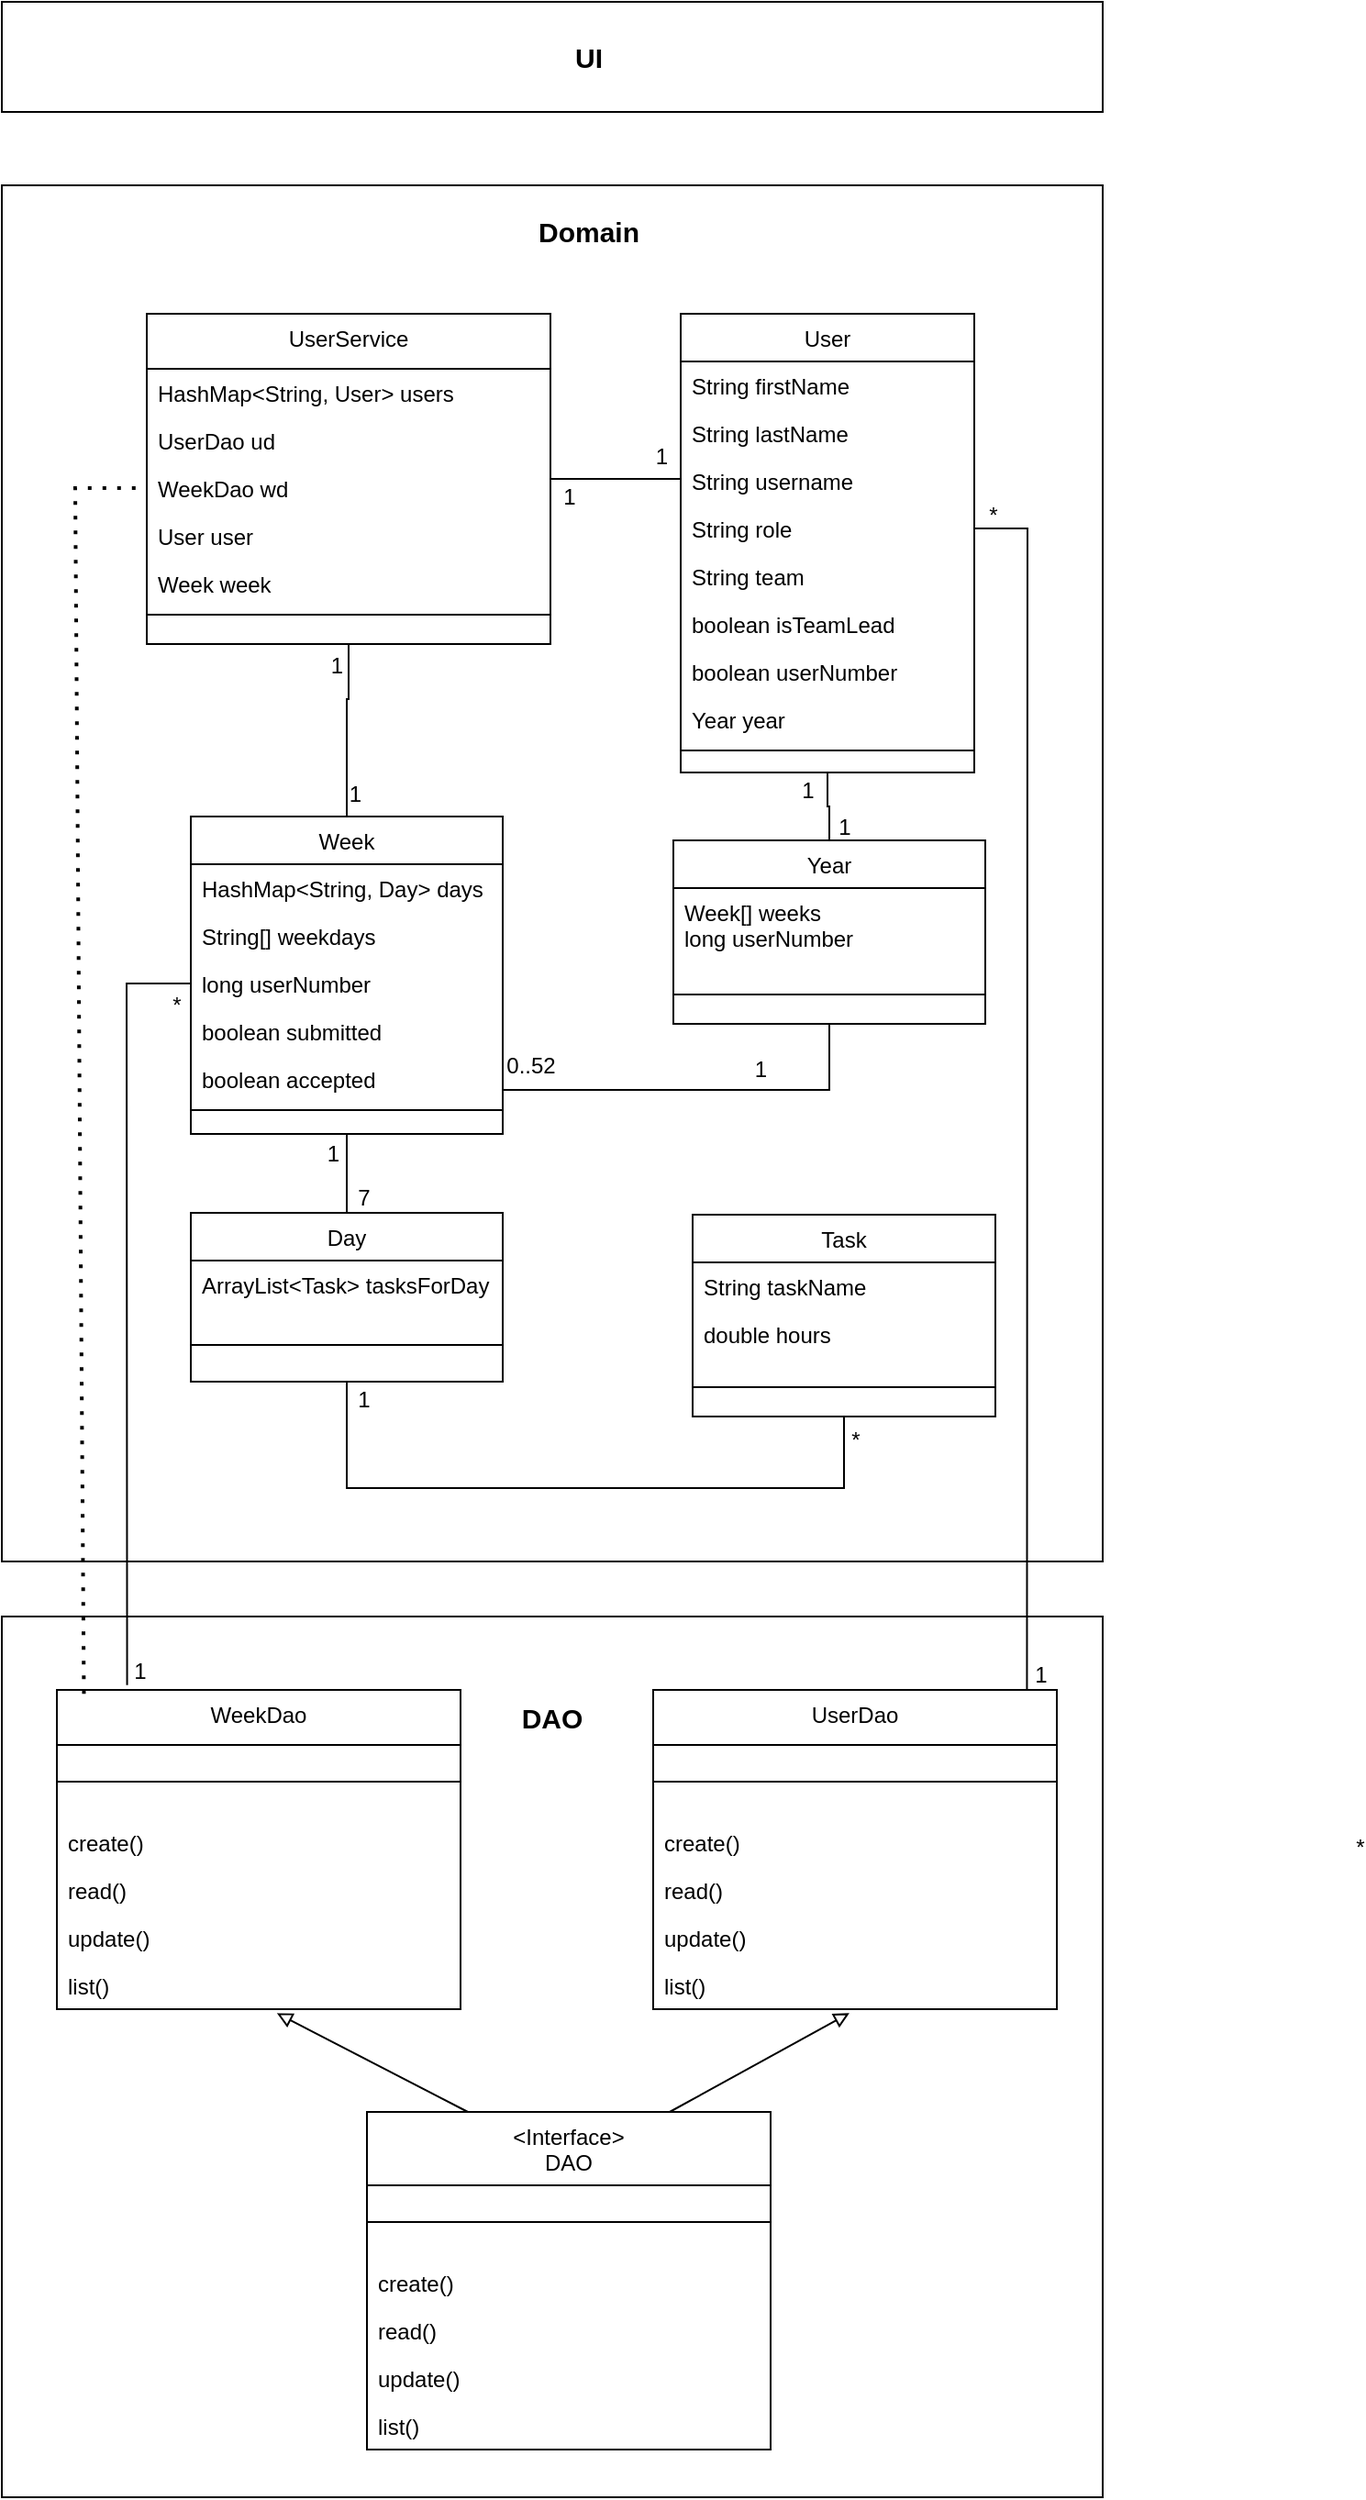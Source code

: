 <mxfile version="16.0.0" type="github">
  <diagram id="C5RBs43oDa-KdzZeNtuy" name="Page-1">
    <mxGraphModel dx="1673" dy="965" grid="1" gridSize="10" guides="1" tooltips="1" connect="1" arrows="1" fold="1" page="1" pageScale="1" pageWidth="827" pageHeight="1169" math="0" shadow="0">
      <root>
        <mxCell id="WIyWlLk6GJQsqaUBKTNV-0" />
        <mxCell id="WIyWlLk6GJQsqaUBKTNV-1" parent="WIyWlLk6GJQsqaUBKTNV-0" />
        <mxCell id="d8uE0gsQv6_qos6E1JH1-92" value="" style="rounded=0;whiteSpace=wrap;html=1;fontSize=13;" vertex="1" parent="WIyWlLk6GJQsqaUBKTNV-1">
          <mxGeometry x="200" y="1060" width="600" height="480" as="geometry" />
        </mxCell>
        <mxCell id="d8uE0gsQv6_qos6E1JH1-51" value="" style="rounded=0;whiteSpace=wrap;html=1;fontSize=12;" vertex="1" parent="WIyWlLk6GJQsqaUBKTNV-1">
          <mxGeometry x="200" y="280" width="600" height="750" as="geometry" />
        </mxCell>
        <mxCell id="zkfFHV4jXpPFQw0GAbJ--0" value="User" style="swimlane;fontStyle=0;align=center;verticalAlign=top;childLayout=stackLayout;horizontal=1;startSize=26;horizontalStack=0;resizeParent=1;resizeLast=0;collapsible=1;marginBottom=0;rounded=0;shadow=0;strokeWidth=1;" parent="WIyWlLk6GJQsqaUBKTNV-1" vertex="1">
          <mxGeometry x="570" y="350" width="160" height="250" as="geometry">
            <mxRectangle x="230" y="140" width="160" height="26" as="alternateBounds" />
          </mxGeometry>
        </mxCell>
        <mxCell id="zkfFHV4jXpPFQw0GAbJ--1" value="String firstName" style="text;align=left;verticalAlign=top;spacingLeft=4;spacingRight=4;overflow=hidden;rotatable=0;points=[[0,0.5],[1,0.5]];portConstraint=eastwest;" parent="zkfFHV4jXpPFQw0GAbJ--0" vertex="1">
          <mxGeometry y="26" width="160" height="26" as="geometry" />
        </mxCell>
        <mxCell id="zkfFHV4jXpPFQw0GAbJ--2" value="String lastName" style="text;align=left;verticalAlign=top;spacingLeft=4;spacingRight=4;overflow=hidden;rotatable=0;points=[[0,0.5],[1,0.5]];portConstraint=eastwest;rounded=0;shadow=0;html=0;" parent="zkfFHV4jXpPFQw0GAbJ--0" vertex="1">
          <mxGeometry y="52" width="160" height="26" as="geometry" />
        </mxCell>
        <mxCell id="zkfFHV4jXpPFQw0GAbJ--3" value="String username" style="text;align=left;verticalAlign=top;spacingLeft=4;spacingRight=4;overflow=hidden;rotatable=0;points=[[0,0.5],[1,0.5]];portConstraint=eastwest;rounded=0;shadow=0;html=0;" parent="zkfFHV4jXpPFQw0GAbJ--0" vertex="1">
          <mxGeometry y="78" width="160" height="26" as="geometry" />
        </mxCell>
        <mxCell id="d8uE0gsQv6_qos6E1JH1-33" value="String role" style="text;align=left;verticalAlign=top;spacingLeft=4;spacingRight=4;overflow=hidden;rotatable=0;points=[[0,0.5],[1,0.5]];portConstraint=eastwest;rounded=0;shadow=0;html=0;" vertex="1" parent="zkfFHV4jXpPFQw0GAbJ--0">
          <mxGeometry y="104" width="160" height="26" as="geometry" />
        </mxCell>
        <mxCell id="d8uE0gsQv6_qos6E1JH1-34" value="String team" style="text;align=left;verticalAlign=top;spacingLeft=4;spacingRight=4;overflow=hidden;rotatable=0;points=[[0,0.5],[1,0.5]];portConstraint=eastwest;rounded=0;shadow=0;html=0;" vertex="1" parent="zkfFHV4jXpPFQw0GAbJ--0">
          <mxGeometry y="130" width="160" height="26" as="geometry" />
        </mxCell>
        <mxCell id="d8uE0gsQv6_qos6E1JH1-32" value="boolean isTeamLead" style="text;align=left;verticalAlign=top;spacingLeft=4;spacingRight=4;overflow=hidden;rotatable=0;points=[[0,0.5],[1,0.5]];portConstraint=eastwest;rounded=0;shadow=0;html=0;" vertex="1" parent="zkfFHV4jXpPFQw0GAbJ--0">
          <mxGeometry y="156" width="160" height="26" as="geometry" />
        </mxCell>
        <mxCell id="d8uE0gsQv6_qos6E1JH1-35" value="boolean userNumber" style="text;align=left;verticalAlign=top;spacingLeft=4;spacingRight=4;overflow=hidden;rotatable=0;points=[[0,0.5],[1,0.5]];portConstraint=eastwest;rounded=0;shadow=0;html=0;" vertex="1" parent="zkfFHV4jXpPFQw0GAbJ--0">
          <mxGeometry y="182" width="160" height="26" as="geometry" />
        </mxCell>
        <mxCell id="d8uE0gsQv6_qos6E1JH1-36" value="Year year" style="text;align=left;verticalAlign=top;spacingLeft=4;spacingRight=4;overflow=hidden;rotatable=0;points=[[0,0.5],[1,0.5]];portConstraint=eastwest;rounded=0;shadow=0;html=0;" vertex="1" parent="zkfFHV4jXpPFQw0GAbJ--0">
          <mxGeometry y="208" width="160" height="26" as="geometry" />
        </mxCell>
        <mxCell id="zkfFHV4jXpPFQw0GAbJ--4" value="" style="line;html=1;strokeWidth=1;align=left;verticalAlign=middle;spacingTop=-1;spacingLeft=3;spacingRight=3;rotatable=0;labelPosition=right;points=[];portConstraint=eastwest;" parent="zkfFHV4jXpPFQw0GAbJ--0" vertex="1">
          <mxGeometry y="234" width="160" height="8" as="geometry" />
        </mxCell>
        <mxCell id="zkfFHV4jXpPFQw0GAbJ--6" value="UserService" style="swimlane;fontStyle=0;align=center;verticalAlign=top;childLayout=stackLayout;horizontal=1;startSize=30;horizontalStack=0;resizeParent=1;resizeLast=0;collapsible=1;marginBottom=0;rounded=0;shadow=0;strokeWidth=1;" parent="WIyWlLk6GJQsqaUBKTNV-1" vertex="1">
          <mxGeometry x="279" y="350" width="220" height="180" as="geometry">
            <mxRectangle x="130" y="380" width="160" height="26" as="alternateBounds" />
          </mxGeometry>
        </mxCell>
        <mxCell id="zkfFHV4jXpPFQw0GAbJ--7" value="HashMap&lt;String, User&gt; users" style="text;align=left;verticalAlign=top;spacingLeft=4;spacingRight=4;overflow=hidden;rotatable=0;points=[[0,0.5],[1,0.5]];portConstraint=eastwest;" parent="zkfFHV4jXpPFQw0GAbJ--6" vertex="1">
          <mxGeometry y="30" width="220" height="26" as="geometry" />
        </mxCell>
        <mxCell id="zkfFHV4jXpPFQw0GAbJ--8" value="UserDao ud" style="text;align=left;verticalAlign=top;spacingLeft=4;spacingRight=4;overflow=hidden;rotatable=0;points=[[0,0.5],[1,0.5]];portConstraint=eastwest;rounded=0;shadow=0;html=0;" parent="zkfFHV4jXpPFQw0GAbJ--6" vertex="1">
          <mxGeometry y="56" width="220" height="26" as="geometry" />
        </mxCell>
        <mxCell id="d8uE0gsQv6_qos6E1JH1-37" value="WeekDao wd" style="text;align=left;verticalAlign=top;spacingLeft=4;spacingRight=4;overflow=hidden;rotatable=0;points=[[0,0.5],[1,0.5]];portConstraint=eastwest;rounded=0;shadow=0;html=0;" vertex="1" parent="zkfFHV4jXpPFQw0GAbJ--6">
          <mxGeometry y="82" width="220" height="26" as="geometry" />
        </mxCell>
        <mxCell id="d8uE0gsQv6_qos6E1JH1-39" value="User user" style="text;align=left;verticalAlign=top;spacingLeft=4;spacingRight=4;overflow=hidden;rotatable=0;points=[[0,0.5],[1,0.5]];portConstraint=eastwest;rounded=0;shadow=0;html=0;" vertex="1" parent="zkfFHV4jXpPFQw0GAbJ--6">
          <mxGeometry y="108" width="220" height="26" as="geometry" />
        </mxCell>
        <mxCell id="d8uE0gsQv6_qos6E1JH1-38" value="Week week" style="text;align=left;verticalAlign=top;spacingLeft=4;spacingRight=4;overflow=hidden;rotatable=0;points=[[0,0.5],[1,0.5]];portConstraint=eastwest;rounded=0;shadow=0;html=0;" vertex="1" parent="zkfFHV4jXpPFQw0GAbJ--6">
          <mxGeometry y="134" width="220" height="26" as="geometry" />
        </mxCell>
        <mxCell id="zkfFHV4jXpPFQw0GAbJ--9" value="" style="line;html=1;strokeWidth=1;align=left;verticalAlign=middle;spacingTop=-1;spacingLeft=3;spacingRight=3;rotatable=0;labelPosition=right;points=[];portConstraint=eastwest;" parent="zkfFHV4jXpPFQw0GAbJ--6" vertex="1">
          <mxGeometry y="160" width="220" height="8" as="geometry" />
        </mxCell>
        <mxCell id="zkfFHV4jXpPFQw0GAbJ--12" value="" style="endArrow=none;endSize=10;endFill=0;shadow=0;strokeWidth=1;rounded=0;edgeStyle=elbowEdgeStyle;elbow=vertical;horizontal=1;" parent="WIyWlLk6GJQsqaUBKTNV-1" source="zkfFHV4jXpPFQw0GAbJ--6" target="zkfFHV4jXpPFQw0GAbJ--0" edge="1">
          <mxGeometry width="160" relative="1" as="geometry">
            <mxPoint x="550" y="433" as="sourcePoint" />
            <mxPoint x="550" y="433" as="targetPoint" />
          </mxGeometry>
        </mxCell>
        <mxCell id="zkfFHV4jXpPFQw0GAbJ--13" value="Year" style="swimlane;fontStyle=0;align=center;verticalAlign=top;childLayout=stackLayout;horizontal=1;startSize=26;horizontalStack=0;resizeParent=1;resizeLast=0;collapsible=1;marginBottom=0;rounded=0;shadow=0;strokeWidth=1;" parent="WIyWlLk6GJQsqaUBKTNV-1" vertex="1">
          <mxGeometry x="566" y="637" width="170" height="100" as="geometry">
            <mxRectangle x="340" y="380" width="170" height="26" as="alternateBounds" />
          </mxGeometry>
        </mxCell>
        <mxCell id="zkfFHV4jXpPFQw0GAbJ--14" value="Week[] weeks&#xa;long userNumber&#xa;" style="text;align=left;verticalAlign=top;spacingLeft=4;spacingRight=4;overflow=hidden;rotatable=0;points=[[0,0.5],[1,0.5]];portConstraint=eastwest;" parent="zkfFHV4jXpPFQw0GAbJ--13" vertex="1">
          <mxGeometry y="26" width="170" height="44" as="geometry" />
        </mxCell>
        <mxCell id="zkfFHV4jXpPFQw0GAbJ--15" value="" style="line;html=1;strokeWidth=1;align=left;verticalAlign=middle;spacingTop=-1;spacingLeft=3;spacingRight=3;rotatable=0;labelPosition=right;points=[];portConstraint=eastwest;" parent="zkfFHV4jXpPFQw0GAbJ--13" vertex="1">
          <mxGeometry y="70" width="170" height="28" as="geometry" />
        </mxCell>
        <mxCell id="zkfFHV4jXpPFQw0GAbJ--16" value="" style="endArrow=none;endFill=0;shadow=0;strokeWidth=1;rounded=0;edgeStyle=elbowEdgeStyle;elbow=vertical;" parent="WIyWlLk6GJQsqaUBKTNV-1" source="zkfFHV4jXpPFQw0GAbJ--13" target="zkfFHV4jXpPFQw0GAbJ--0" edge="1">
          <mxGeometry width="160" relative="1" as="geometry">
            <mxPoint x="210" y="583" as="sourcePoint" />
            <mxPoint x="310" y="481" as="targetPoint" />
          </mxGeometry>
        </mxCell>
        <mxCell id="d8uE0gsQv6_qos6E1JH1-4" value="Day" style="swimlane;fontStyle=0;align=center;verticalAlign=top;childLayout=stackLayout;horizontal=1;startSize=26;horizontalStack=0;resizeParent=1;resizeLast=0;collapsible=1;marginBottom=0;rounded=0;shadow=0;strokeWidth=1;" vertex="1" parent="WIyWlLk6GJQsqaUBKTNV-1">
          <mxGeometry x="303" y="840" width="170" height="92" as="geometry">
            <mxRectangle x="340" y="380" width="170" height="26" as="alternateBounds" />
          </mxGeometry>
        </mxCell>
        <mxCell id="d8uE0gsQv6_qos6E1JH1-5" value="ArrayList&lt;Task&gt; tasksForDay" style="text;align=left;verticalAlign=top;spacingLeft=4;spacingRight=4;overflow=hidden;rotatable=0;points=[[0,0.5],[1,0.5]];portConstraint=eastwest;" vertex="1" parent="d8uE0gsQv6_qos6E1JH1-4">
          <mxGeometry y="26" width="170" height="26" as="geometry" />
        </mxCell>
        <mxCell id="d8uE0gsQv6_qos6E1JH1-6" value="" style="line;html=1;strokeWidth=1;align=left;verticalAlign=middle;spacingTop=-1;spacingLeft=3;spacingRight=3;rotatable=0;labelPosition=right;points=[];portConstraint=eastwest;" vertex="1" parent="d8uE0gsQv6_qos6E1JH1-4">
          <mxGeometry y="52" width="170" height="40" as="geometry" />
        </mxCell>
        <mxCell id="d8uE0gsQv6_qos6E1JH1-7" value="Task" style="swimlane;fontStyle=0;align=center;verticalAlign=top;childLayout=stackLayout;horizontal=1;startSize=26;horizontalStack=0;resizeParent=1;resizeLast=0;collapsible=1;marginBottom=0;rounded=0;shadow=0;strokeWidth=1;" vertex="1" parent="WIyWlLk6GJQsqaUBKTNV-1">
          <mxGeometry x="576.5" y="841" width="165" height="110" as="geometry">
            <mxRectangle x="340" y="380" width="170" height="26" as="alternateBounds" />
          </mxGeometry>
        </mxCell>
        <mxCell id="d8uE0gsQv6_qos6E1JH1-8" value="String taskName" style="text;align=left;verticalAlign=top;spacingLeft=4;spacingRight=4;overflow=hidden;rotatable=0;points=[[0,0.5],[1,0.5]];portConstraint=eastwest;" vertex="1" parent="d8uE0gsQv6_qos6E1JH1-7">
          <mxGeometry y="26" width="165" height="26" as="geometry" />
        </mxCell>
        <mxCell id="d8uE0gsQv6_qos6E1JH1-23" value="double hours" style="text;align=left;verticalAlign=top;spacingLeft=4;spacingRight=4;overflow=hidden;rotatable=0;points=[[0,0.5],[1,0.5]];portConstraint=eastwest;" vertex="1" parent="d8uE0gsQv6_qos6E1JH1-7">
          <mxGeometry y="52" width="165" height="26" as="geometry" />
        </mxCell>
        <mxCell id="d8uE0gsQv6_qos6E1JH1-9" value="" style="line;html=1;strokeWidth=1;align=left;verticalAlign=middle;spacingTop=-1;spacingLeft=3;spacingRight=3;rotatable=0;labelPosition=right;points=[];portConstraint=eastwest;" vertex="1" parent="d8uE0gsQv6_qos6E1JH1-7">
          <mxGeometry y="78" width="165" height="32" as="geometry" />
        </mxCell>
        <mxCell id="d8uE0gsQv6_qos6E1JH1-10" value="Week" style="swimlane;fontStyle=0;align=center;verticalAlign=top;childLayout=stackLayout;horizontal=1;startSize=26;horizontalStack=0;resizeParent=1;resizeLast=0;collapsible=1;marginBottom=0;rounded=0;shadow=0;strokeWidth=1;" vertex="1" parent="WIyWlLk6GJQsqaUBKTNV-1">
          <mxGeometry x="303" y="624" width="170" height="173" as="geometry">
            <mxRectangle x="550" y="140" width="160" height="26" as="alternateBounds" />
          </mxGeometry>
        </mxCell>
        <mxCell id="d8uE0gsQv6_qos6E1JH1-11" value="HashMap&lt;String, Day&gt; days" style="text;align=left;verticalAlign=top;spacingLeft=4;spacingRight=4;overflow=hidden;rotatable=0;points=[[0,0.5],[1,0.5]];portConstraint=eastwest;" vertex="1" parent="d8uE0gsQv6_qos6E1JH1-10">
          <mxGeometry y="26" width="170" height="26" as="geometry" />
        </mxCell>
        <mxCell id="d8uE0gsQv6_qos6E1JH1-12" value="String[] weekdays" style="text;align=left;verticalAlign=top;spacingLeft=4;spacingRight=4;overflow=hidden;rotatable=0;points=[[0,0.5],[1,0.5]];portConstraint=eastwest;rounded=0;shadow=0;html=0;" vertex="1" parent="d8uE0gsQv6_qos6E1JH1-10">
          <mxGeometry y="52" width="170" height="26" as="geometry" />
        </mxCell>
        <mxCell id="d8uE0gsQv6_qos6E1JH1-13" value="long userNumber" style="text;align=left;verticalAlign=top;spacingLeft=4;spacingRight=4;overflow=hidden;rotatable=0;points=[[0,0.5],[1,0.5]];portConstraint=eastwest;rounded=0;shadow=0;html=0;" vertex="1" parent="d8uE0gsQv6_qos6E1JH1-10">
          <mxGeometry y="78" width="170" height="26" as="geometry" />
        </mxCell>
        <mxCell id="d8uE0gsQv6_qos6E1JH1-14" value="boolean submitted" style="text;align=left;verticalAlign=top;spacingLeft=4;spacingRight=4;overflow=hidden;rotatable=0;points=[[0,0.5],[1,0.5]];portConstraint=eastwest;rounded=0;shadow=0;html=0;" vertex="1" parent="d8uE0gsQv6_qos6E1JH1-10">
          <mxGeometry y="104" width="170" height="26" as="geometry" />
        </mxCell>
        <mxCell id="d8uE0gsQv6_qos6E1JH1-15" value="boolean accepted" style="text;align=left;verticalAlign=top;spacingLeft=4;spacingRight=4;overflow=hidden;rotatable=0;points=[[0,0.5],[1,0.5]];portConstraint=eastwest;rounded=0;shadow=0;html=0;" vertex="1" parent="d8uE0gsQv6_qos6E1JH1-10">
          <mxGeometry y="130" width="170" height="26" as="geometry" />
        </mxCell>
        <mxCell id="d8uE0gsQv6_qos6E1JH1-16" value="" style="line;html=1;strokeWidth=1;align=left;verticalAlign=middle;spacingTop=-1;spacingLeft=3;spacingRight=3;rotatable=0;labelPosition=right;points=[];portConstraint=eastwest;" vertex="1" parent="d8uE0gsQv6_qos6E1JH1-10">
          <mxGeometry y="156" width="170" height="8" as="geometry" />
        </mxCell>
        <mxCell id="d8uE0gsQv6_qos6E1JH1-19" value="" style="endArrow=none;endFill=0;shadow=0;strokeWidth=1;rounded=0;edgeStyle=elbowEdgeStyle;elbow=vertical;entryX=0.5;entryY=1;entryDx=0;entryDy=0;" edge="1" parent="WIyWlLk6GJQsqaUBKTNV-1" target="zkfFHV4jXpPFQw0GAbJ--13">
          <mxGeometry width="160" relative="1" as="geometry">
            <mxPoint x="473" y="773" as="sourcePoint" />
            <mxPoint x="651" y="750" as="targetPoint" />
            <Array as="points">
              <mxPoint x="500" y="773" />
            </Array>
          </mxGeometry>
        </mxCell>
        <mxCell id="d8uE0gsQv6_qos6E1JH1-30" value="1" style="edgeLabel;html=1;align=right;verticalAlign=bottom;resizable=0;points=[];fontSize=12;labelPosition=left;verticalLabelPosition=top;" vertex="1" connectable="0" parent="d8uE0gsQv6_qos6E1JH1-19">
          <mxGeometry x="0.349" y="2" relative="1" as="geometry">
            <mxPoint y="-1" as="offset" />
          </mxGeometry>
        </mxCell>
        <mxCell id="d8uE0gsQv6_qos6E1JH1-20" value="" style="endArrow=none;endFill=0;shadow=0;strokeWidth=1;rounded=0;edgeStyle=elbowEdgeStyle;elbow=vertical;entryX=0.5;entryY=1;entryDx=0;entryDy=0;exitX=0.5;exitY=0;exitDx=0;exitDy=0;" edge="1" parent="WIyWlLk6GJQsqaUBKTNV-1" source="d8uE0gsQv6_qos6E1JH1-4" target="d8uE0gsQv6_qos6E1JH1-10">
          <mxGeometry width="160" relative="1" as="geometry">
            <mxPoint x="480" y="1002" as="sourcePoint" />
            <mxPoint x="480" y="950" as="targetPoint" />
          </mxGeometry>
        </mxCell>
        <mxCell id="d8uE0gsQv6_qos6E1JH1-27" value="1" style="edgeLabel;html=1;align=right;verticalAlign=bottom;resizable=0;points=[];fontSize=12;labelPosition=left;verticalLabelPosition=top;" vertex="1" connectable="0" parent="d8uE0gsQv6_qos6E1JH1-20">
          <mxGeometry x="0.245" y="1" relative="1" as="geometry">
            <mxPoint x="-3" y="3" as="offset" />
          </mxGeometry>
        </mxCell>
        <mxCell id="d8uE0gsQv6_qos6E1JH1-22" value="" style="endArrow=none;endFill=0;shadow=0;strokeWidth=1;rounded=0;edgeStyle=elbowEdgeStyle;elbow=vertical;entryX=0.5;entryY=1;entryDx=0;entryDy=0;exitX=0.5;exitY=1;exitDx=0;exitDy=0;verticalAlign=top;" edge="1" parent="WIyWlLk6GJQsqaUBKTNV-1" source="d8uE0gsQv6_qos6E1JH1-7" target="d8uE0gsQv6_qos6E1JH1-4">
          <mxGeometry width="160" relative="1" as="geometry">
            <mxPoint x="410" y="1182" as="sourcePoint" />
            <mxPoint x="410" y="1112" as="targetPoint" />
            <Array as="points">
              <mxPoint x="520" y="990" />
            </Array>
          </mxGeometry>
        </mxCell>
        <mxCell id="d8uE0gsQv6_qos6E1JH1-25" value="&amp;nbsp;&amp;nbsp; &lt;font style=&quot;font-size: 12px&quot;&gt;*&lt;/font&gt;" style="edgeLabel;html=1;align=left;verticalAlign=top;resizable=0;points=[];labelPosition=right;verticalLabelPosition=bottom;" vertex="1" connectable="0" parent="d8uE0gsQv6_qos6E1JH1-22">
          <mxGeometry x="-0.513" y="3" relative="1" as="geometry">
            <mxPoint x="318" y="179" as="offset" />
          </mxGeometry>
        </mxCell>
        <mxCell id="d8uE0gsQv6_qos6E1JH1-26" value="*" style="text;html=1;align=center;verticalAlign=middle;resizable=0;points=[];autosize=1;strokeColor=none;fillColor=none;fontSize=12;" vertex="1" parent="WIyWlLk6GJQsqaUBKTNV-1">
          <mxGeometry x="655" y="954" width="20" height="20" as="geometry" />
        </mxCell>
        <mxCell id="d8uE0gsQv6_qos6E1JH1-29" value="7" style="text;html=1;align=center;verticalAlign=middle;resizable=0;points=[];autosize=1;strokeColor=none;fillColor=none;fontSize=12;" vertex="1" parent="WIyWlLk6GJQsqaUBKTNV-1">
          <mxGeometry x="387" y="822" width="20" height="20" as="geometry" />
        </mxCell>
        <mxCell id="d8uE0gsQv6_qos6E1JH1-31" value="0..52" style="text;html=1;align=center;verticalAlign=middle;resizable=0;points=[];autosize=1;strokeColor=none;fillColor=none;fontSize=12;" vertex="1" parent="WIyWlLk6GJQsqaUBKTNV-1">
          <mxGeometry x="468" y="750" width="40" height="20" as="geometry" />
        </mxCell>
        <mxCell id="d8uE0gsQv6_qos6E1JH1-41" value="1" style="text;html=1;align=center;verticalAlign=middle;resizable=0;points=[];autosize=1;strokeColor=none;fillColor=none;fontSize=12;" vertex="1" parent="WIyWlLk6GJQsqaUBKTNV-1">
          <mxGeometry x="629" y="600" width="20" height="20" as="geometry" />
        </mxCell>
        <mxCell id="d8uE0gsQv6_qos6E1JH1-42" value="1" style="text;html=1;align=center;verticalAlign=middle;resizable=0;points=[];autosize=1;strokeColor=none;fillColor=none;fontSize=12;" vertex="1" parent="WIyWlLk6GJQsqaUBKTNV-1">
          <mxGeometry x="649" y="620" width="20" height="20" as="geometry" />
        </mxCell>
        <mxCell id="d8uE0gsQv6_qos6E1JH1-43" value="1" style="text;html=1;align=center;verticalAlign=middle;resizable=0;points=[];autosize=1;strokeColor=none;fillColor=none;fontSize=12;" vertex="1" parent="WIyWlLk6GJQsqaUBKTNV-1">
          <mxGeometry x="387" y="932" width="20" height="20" as="geometry" />
        </mxCell>
        <mxCell id="d8uE0gsQv6_qos6E1JH1-44" value="" style="endArrow=none;endFill=0;shadow=0;strokeWidth=1;rounded=0;edgeStyle=elbowEdgeStyle;elbow=vertical;verticalAlign=top;entryX=0.5;entryY=1;entryDx=0;entryDy=0;exitX=0.5;exitY=0;exitDx=0;exitDy=0;" edge="1" parent="WIyWlLk6GJQsqaUBKTNV-1" source="d8uE0gsQv6_qos6E1JH1-10" target="zkfFHV4jXpPFQw0GAbJ--6">
          <mxGeometry width="160" relative="1" as="geometry">
            <mxPoint x="220" y="770" as="sourcePoint" />
            <mxPoint x="220" y="599" as="targetPoint" />
            <Array as="points">
              <mxPoint x="390" y="560" />
            </Array>
          </mxGeometry>
        </mxCell>
        <mxCell id="d8uE0gsQv6_qos6E1JH1-46" value="1" style="edgeLabel;html=1;align=right;verticalAlign=bottom;resizable=0;points=[];fontSize=12;labelPosition=left;verticalLabelPosition=top;" vertex="1" connectable="0" parent="WIyWlLk6GJQsqaUBKTNV-1">
          <mxGeometry x="386.996" y="550" as="geometry" />
        </mxCell>
        <mxCell id="d8uE0gsQv6_qos6E1JH1-47" value="1" style="edgeLabel;html=1;align=right;verticalAlign=bottom;resizable=0;points=[];fontSize=12;labelPosition=left;verticalLabelPosition=top;" vertex="1" connectable="0" parent="WIyWlLk6GJQsqaUBKTNV-1">
          <mxGeometry x="396.996" y="620" as="geometry" />
        </mxCell>
        <mxCell id="d8uE0gsQv6_qos6E1JH1-49" value="1" style="edgeLabel;html=1;align=right;verticalAlign=bottom;resizable=0;points=[];fontSize=12;labelPosition=left;verticalLabelPosition=top;" vertex="1" connectable="0" parent="WIyWlLk6GJQsqaUBKTNV-1">
          <mxGeometry x="565.996" y="460" as="geometry">
            <mxPoint x="-2" y="-24" as="offset" />
          </mxGeometry>
        </mxCell>
        <mxCell id="d8uE0gsQv6_qos6E1JH1-50" value="1" style="text;html=1;align=center;verticalAlign=middle;resizable=0;points=[];autosize=1;strokeColor=none;fillColor=none;fontSize=12;" vertex="1" parent="WIyWlLk6GJQsqaUBKTNV-1">
          <mxGeometry x="499" y="440" width="20" height="20" as="geometry" />
        </mxCell>
        <mxCell id="d8uE0gsQv6_qos6E1JH1-52" value="&lt;b&gt;&lt;font style=&quot;font-size: 15px&quot;&gt;Domain&lt;/font&gt;&lt;/b&gt;" style="text;html=1;strokeColor=none;fillColor=none;align=center;verticalAlign=middle;whiteSpace=wrap;rounded=0;fontSize=12;" vertex="1" parent="WIyWlLk6GJQsqaUBKTNV-1">
          <mxGeometry x="490" y="290" width="60" height="30" as="geometry" />
        </mxCell>
        <mxCell id="d8uE0gsQv6_qos6E1JH1-53" value="&lt;Interface&gt;&#xa;DAO" style="swimlane;fontStyle=0;align=center;verticalAlign=top;childLayout=stackLayout;horizontal=1;startSize=40;horizontalStack=0;resizeParent=1;resizeLast=0;collapsible=1;marginBottom=0;rounded=0;shadow=0;strokeWidth=1;" vertex="1" parent="WIyWlLk6GJQsqaUBKTNV-1">
          <mxGeometry x="399" y="1330" width="220" height="184" as="geometry">
            <mxRectangle x="130" y="380" width="160" height="26" as="alternateBounds" />
          </mxGeometry>
        </mxCell>
        <mxCell id="d8uE0gsQv6_qos6E1JH1-59" value="" style="line;html=1;strokeWidth=1;align=left;verticalAlign=middle;spacingTop=-1;spacingLeft=3;spacingRight=3;rotatable=0;labelPosition=right;points=[];portConstraint=eastwest;" vertex="1" parent="d8uE0gsQv6_qos6E1JH1-53">
          <mxGeometry y="40" width="220" height="40" as="geometry" />
        </mxCell>
        <mxCell id="d8uE0gsQv6_qos6E1JH1-64" value="create()" style="text;align=left;verticalAlign=top;spacingLeft=4;spacingRight=4;overflow=hidden;rotatable=0;points=[[0,0.5],[1,0.5]];portConstraint=eastwest;rounded=0;shadow=0;html=0;" vertex="1" parent="d8uE0gsQv6_qos6E1JH1-53">
          <mxGeometry y="80" width="220" height="26" as="geometry" />
        </mxCell>
        <mxCell id="d8uE0gsQv6_qos6E1JH1-70" value="read()" style="text;align=left;verticalAlign=top;spacingLeft=4;spacingRight=4;overflow=hidden;rotatable=0;points=[[0,0.5],[1,0.5]];portConstraint=eastwest;rounded=0;shadow=0;html=0;" vertex="1" parent="d8uE0gsQv6_qos6E1JH1-53">
          <mxGeometry y="106" width="220" height="26" as="geometry" />
        </mxCell>
        <mxCell id="d8uE0gsQv6_qos6E1JH1-71" value="update()" style="text;align=left;verticalAlign=top;spacingLeft=4;spacingRight=4;overflow=hidden;rotatable=0;points=[[0,0.5],[1,0.5]];portConstraint=eastwest;rounded=0;shadow=0;html=0;" vertex="1" parent="d8uE0gsQv6_qos6E1JH1-53">
          <mxGeometry y="132" width="220" height="26" as="geometry" />
        </mxCell>
        <mxCell id="d8uE0gsQv6_qos6E1JH1-72" value="list()" style="text;align=left;verticalAlign=top;spacingLeft=4;spacingRight=4;overflow=hidden;rotatable=0;points=[[0,0.5],[1,0.5]];portConstraint=eastwest;rounded=0;shadow=0;html=0;" vertex="1" parent="d8uE0gsQv6_qos6E1JH1-53">
          <mxGeometry y="158" width="220" height="26" as="geometry" />
        </mxCell>
        <mxCell id="d8uE0gsQv6_qos6E1JH1-60" value="" style="rounded=0;whiteSpace=wrap;html=1;fontSize=15;" vertex="1" parent="WIyWlLk6GJQsqaUBKTNV-1">
          <mxGeometry x="200" y="180" width="600" height="60" as="geometry" />
        </mxCell>
        <mxCell id="d8uE0gsQv6_qos6E1JH1-63" value="&lt;b&gt;&lt;font style=&quot;font-size: 15px&quot;&gt;UI&lt;/font&gt;&lt;/b&gt;" style="text;html=1;strokeColor=none;fillColor=none;align=center;verticalAlign=middle;whiteSpace=wrap;rounded=0;fontSize=12;" vertex="1" parent="WIyWlLk6GJQsqaUBKTNV-1">
          <mxGeometry x="490" y="195" width="60" height="30" as="geometry" />
        </mxCell>
        <mxCell id="d8uE0gsQv6_qos6E1JH1-79" value="UserDao" style="swimlane;fontStyle=0;align=center;verticalAlign=top;childLayout=stackLayout;horizontal=1;startSize=30;horizontalStack=0;resizeParent=1;resizeLast=0;collapsible=1;marginBottom=0;rounded=0;shadow=0;strokeWidth=1;" vertex="1" parent="WIyWlLk6GJQsqaUBKTNV-1">
          <mxGeometry x="555" y="1100" width="220" height="174" as="geometry">
            <mxRectangle x="130" y="380" width="160" height="26" as="alternateBounds" />
          </mxGeometry>
        </mxCell>
        <mxCell id="d8uE0gsQv6_qos6E1JH1-80" value="" style="line;html=1;strokeWidth=1;align=left;verticalAlign=middle;spacingTop=-1;spacingLeft=3;spacingRight=3;rotatable=0;labelPosition=right;points=[];portConstraint=eastwest;" vertex="1" parent="d8uE0gsQv6_qos6E1JH1-79">
          <mxGeometry y="30" width="220" height="40" as="geometry" />
        </mxCell>
        <mxCell id="d8uE0gsQv6_qos6E1JH1-81" value="create()" style="text;align=left;verticalAlign=top;spacingLeft=4;spacingRight=4;overflow=hidden;rotatable=0;points=[[0,0.5],[1,0.5]];portConstraint=eastwest;rounded=0;shadow=0;html=0;" vertex="1" parent="d8uE0gsQv6_qos6E1JH1-79">
          <mxGeometry y="70" width="220" height="26" as="geometry" />
        </mxCell>
        <mxCell id="d8uE0gsQv6_qos6E1JH1-82" value="read()" style="text;align=left;verticalAlign=top;spacingLeft=4;spacingRight=4;overflow=hidden;rotatable=0;points=[[0,0.5],[1,0.5]];portConstraint=eastwest;rounded=0;shadow=0;html=0;" vertex="1" parent="d8uE0gsQv6_qos6E1JH1-79">
          <mxGeometry y="96" width="220" height="26" as="geometry" />
        </mxCell>
        <mxCell id="d8uE0gsQv6_qos6E1JH1-83" value="update()" style="text;align=left;verticalAlign=top;spacingLeft=4;spacingRight=4;overflow=hidden;rotatable=0;points=[[0,0.5],[1,0.5]];portConstraint=eastwest;rounded=0;shadow=0;html=0;" vertex="1" parent="d8uE0gsQv6_qos6E1JH1-79">
          <mxGeometry y="122" width="220" height="26" as="geometry" />
        </mxCell>
        <mxCell id="d8uE0gsQv6_qos6E1JH1-84" value="list()" style="text;align=left;verticalAlign=top;spacingLeft=4;spacingRight=4;overflow=hidden;rotatable=0;points=[[0,0.5],[1,0.5]];portConstraint=eastwest;rounded=0;shadow=0;html=0;" vertex="1" parent="d8uE0gsQv6_qos6E1JH1-79">
          <mxGeometry y="148" width="220" height="26" as="geometry" />
        </mxCell>
        <mxCell id="d8uE0gsQv6_qos6E1JH1-85" value="WeekDao" style="swimlane;fontStyle=0;align=center;verticalAlign=top;childLayout=stackLayout;horizontal=1;startSize=30;horizontalStack=0;resizeParent=1;resizeLast=0;collapsible=1;marginBottom=0;rounded=0;shadow=0;strokeWidth=1;" vertex="1" parent="WIyWlLk6GJQsqaUBKTNV-1">
          <mxGeometry x="230" y="1100" width="220" height="174" as="geometry">
            <mxRectangle x="130" y="380" width="160" height="26" as="alternateBounds" />
          </mxGeometry>
        </mxCell>
        <mxCell id="d8uE0gsQv6_qos6E1JH1-86" value="" style="line;html=1;strokeWidth=1;align=left;verticalAlign=middle;spacingTop=-1;spacingLeft=3;spacingRight=3;rotatable=0;labelPosition=right;points=[];portConstraint=eastwest;" vertex="1" parent="d8uE0gsQv6_qos6E1JH1-85">
          <mxGeometry y="30" width="220" height="40" as="geometry" />
        </mxCell>
        <mxCell id="d8uE0gsQv6_qos6E1JH1-87" value="create()" style="text;align=left;verticalAlign=top;spacingLeft=4;spacingRight=4;overflow=hidden;rotatable=0;points=[[0,0.5],[1,0.5]];portConstraint=eastwest;rounded=0;shadow=0;html=0;" vertex="1" parent="d8uE0gsQv6_qos6E1JH1-85">
          <mxGeometry y="70" width="220" height="26" as="geometry" />
        </mxCell>
        <mxCell id="d8uE0gsQv6_qos6E1JH1-88" value="read()" style="text;align=left;verticalAlign=top;spacingLeft=4;spacingRight=4;overflow=hidden;rotatable=0;points=[[0,0.5],[1,0.5]];portConstraint=eastwest;rounded=0;shadow=0;html=0;" vertex="1" parent="d8uE0gsQv6_qos6E1JH1-85">
          <mxGeometry y="96" width="220" height="26" as="geometry" />
        </mxCell>
        <mxCell id="d8uE0gsQv6_qos6E1JH1-89" value="update()" style="text;align=left;verticalAlign=top;spacingLeft=4;spacingRight=4;overflow=hidden;rotatable=0;points=[[0,0.5],[1,0.5]];portConstraint=eastwest;rounded=0;shadow=0;html=0;" vertex="1" parent="d8uE0gsQv6_qos6E1JH1-85">
          <mxGeometry y="122" width="220" height="26" as="geometry" />
        </mxCell>
        <mxCell id="d8uE0gsQv6_qos6E1JH1-90" value="list()" style="text;align=left;verticalAlign=top;spacingLeft=4;spacingRight=4;overflow=hidden;rotatable=0;points=[[0,0.5],[1,0.5]];portConstraint=eastwest;rounded=0;shadow=0;html=0;" vertex="1" parent="d8uE0gsQv6_qos6E1JH1-85">
          <mxGeometry y="148" width="220" height="26" as="geometry" />
        </mxCell>
        <mxCell id="d8uE0gsQv6_qos6E1JH1-93" value="" style="endArrow=block;html=1;rounded=0;fontSize=13;entryX=0.545;entryY=1.084;entryDx=0;entryDy=0;entryPerimeter=0;endFill=0;exitX=0.25;exitY=0;exitDx=0;exitDy=0;" edge="1" parent="WIyWlLk6GJQsqaUBKTNV-1" source="d8uE0gsQv6_qos6E1JH1-53" target="d8uE0gsQv6_qos6E1JH1-90">
          <mxGeometry width="50" height="50" relative="1" as="geometry">
            <mxPoint x="120" y="1350" as="sourcePoint" />
            <mxPoint x="629" y="1280" as="targetPoint" />
          </mxGeometry>
        </mxCell>
        <mxCell id="d8uE0gsQv6_qos6E1JH1-94" value="" style="endArrow=block;html=1;rounded=0;fontSize=13;exitX=0.75;exitY=0;exitDx=0;exitDy=0;entryX=0.486;entryY=1.084;entryDx=0;entryDy=0;entryPerimeter=0;endFill=0;" edge="1" parent="WIyWlLk6GJQsqaUBKTNV-1" source="d8uE0gsQv6_qos6E1JH1-53" target="d8uE0gsQv6_qos6E1JH1-84">
          <mxGeometry width="50" height="50" relative="1" as="geometry">
            <mxPoint x="250" y="1383.82" as="sourcePoint" />
            <mxPoint x="365.9" y="1330.004" as="targetPoint" />
          </mxGeometry>
        </mxCell>
        <mxCell id="d8uE0gsQv6_qos6E1JH1-95" value="" style="endArrow=none;dashed=1;html=1;dashPattern=1 3;strokeWidth=2;rounded=0;fontSize=13;entryX=0;entryY=0.5;entryDx=0;entryDy=0;exitX=0.067;exitY=0.012;exitDx=0;exitDy=0;exitPerimeter=0;" edge="1" parent="WIyWlLk6GJQsqaUBKTNV-1" source="d8uE0gsQv6_qos6E1JH1-85" target="d8uE0gsQv6_qos6E1JH1-37">
          <mxGeometry width="50" height="50" relative="1" as="geometry">
            <mxPoint x="100" y="475" as="sourcePoint" />
            <mxPoint x="150" y="425" as="targetPoint" />
            <Array as="points">
              <mxPoint x="240" y="445" />
            </Array>
          </mxGeometry>
        </mxCell>
        <mxCell id="d8uE0gsQv6_qos6E1JH1-98" value="&lt;b&gt;&lt;font style=&quot;font-size: 15px&quot;&gt;DAO&lt;/font&gt;&lt;/b&gt;" style="text;html=1;strokeColor=none;fillColor=none;align=center;verticalAlign=middle;whiteSpace=wrap;rounded=0;fontSize=12;" vertex="1" parent="WIyWlLk6GJQsqaUBKTNV-1">
          <mxGeometry x="470" y="1100" width="60" height="30" as="geometry" />
        </mxCell>
        <mxCell id="d8uE0gsQv6_qos6E1JH1-99" value="" style="endArrow=none;html=1;rounded=0;fontSize=13;entryX=0;entryY=0.5;entryDx=0;entryDy=0;exitX=0.174;exitY=-0.015;exitDx=0;exitDy=0;exitPerimeter=0;" edge="1" parent="WIyWlLk6GJQsqaUBKTNV-1" source="d8uE0gsQv6_qos6E1JH1-85" target="d8uE0gsQv6_qos6E1JH1-13">
          <mxGeometry width="50" height="50" relative="1" as="geometry">
            <mxPoint y="840" as="sourcePoint" />
            <mxPoint x="130" y="740" as="targetPoint" />
            <Array as="points">
              <mxPoint x="268" y="715" />
            </Array>
          </mxGeometry>
        </mxCell>
        <mxCell id="d8uE0gsQv6_qos6E1JH1-100" value="" style="endArrow=none;html=1;rounded=0;fontSize=13;exitX=0.926;exitY=-0.002;exitDx=0;exitDy=0;exitPerimeter=0;entryX=1;entryY=0.5;entryDx=0;entryDy=0;" edge="1" parent="WIyWlLk6GJQsqaUBKTNV-1" source="d8uE0gsQv6_qos6E1JH1-79" target="d8uE0gsQv6_qos6E1JH1-33">
          <mxGeometry width="50" height="50" relative="1" as="geometry">
            <mxPoint x="970.28" y="846.19" as="sourcePoint" />
            <mxPoint x="920" y="463.8" as="targetPoint" />
            <Array as="points">
              <mxPoint x="759" y="467" />
            </Array>
          </mxGeometry>
        </mxCell>
        <mxCell id="d8uE0gsQv6_qos6E1JH1-101" value="*" style="text;html=1;align=center;verticalAlign=middle;resizable=0;points=[];autosize=1;strokeColor=none;fillColor=none;fontSize=12;" vertex="1" parent="WIyWlLk6GJQsqaUBKTNV-1">
          <mxGeometry x="730" y="450" width="20" height="20" as="geometry" />
        </mxCell>
        <mxCell id="d8uE0gsQv6_qos6E1JH1-102" value="*" style="text;html=1;align=center;verticalAlign=middle;resizable=0;points=[];autosize=1;strokeColor=none;fillColor=none;fontSize=12;" vertex="1" parent="WIyWlLk6GJQsqaUBKTNV-1">
          <mxGeometry x="285" y="717" width="20" height="20" as="geometry" />
        </mxCell>
        <mxCell id="d8uE0gsQv6_qos6E1JH1-103" value="1" style="text;html=1;align=center;verticalAlign=middle;resizable=0;points=[];autosize=1;strokeColor=none;fillColor=none;fontSize=12;" vertex="1" parent="WIyWlLk6GJQsqaUBKTNV-1">
          <mxGeometry x="265" y="1080" width="20" height="20" as="geometry" />
        </mxCell>
        <mxCell id="d8uE0gsQv6_qos6E1JH1-104" value="1" style="text;html=1;align=center;verticalAlign=middle;resizable=0;points=[];autosize=1;strokeColor=none;fillColor=none;fontSize=12;" vertex="1" parent="WIyWlLk6GJQsqaUBKTNV-1">
          <mxGeometry x="756" y="1082" width="20" height="20" as="geometry" />
        </mxCell>
      </root>
    </mxGraphModel>
  </diagram>
</mxfile>
